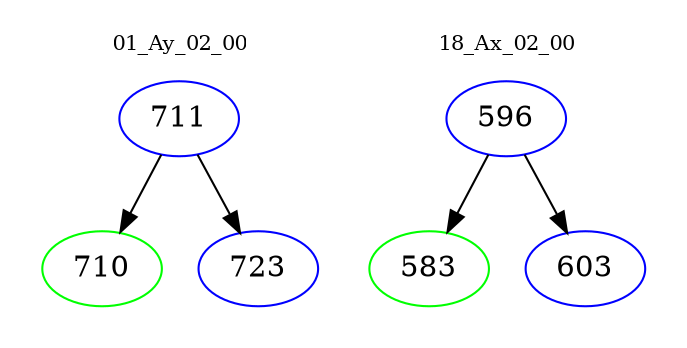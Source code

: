 digraph{
subgraph cluster_0 {
color = white
label = "01_Ay_02_00";
fontsize=10;
T0_711 [label="711", color="blue"]
T0_711 -> T0_710 [color="black"]
T0_710 [label="710", color="green"]
T0_711 -> T0_723 [color="black"]
T0_723 [label="723", color="blue"]
}
subgraph cluster_1 {
color = white
label = "18_Ax_02_00";
fontsize=10;
T1_596 [label="596", color="blue"]
T1_596 -> T1_583 [color="black"]
T1_583 [label="583", color="green"]
T1_596 -> T1_603 [color="black"]
T1_603 [label="603", color="blue"]
}
}
